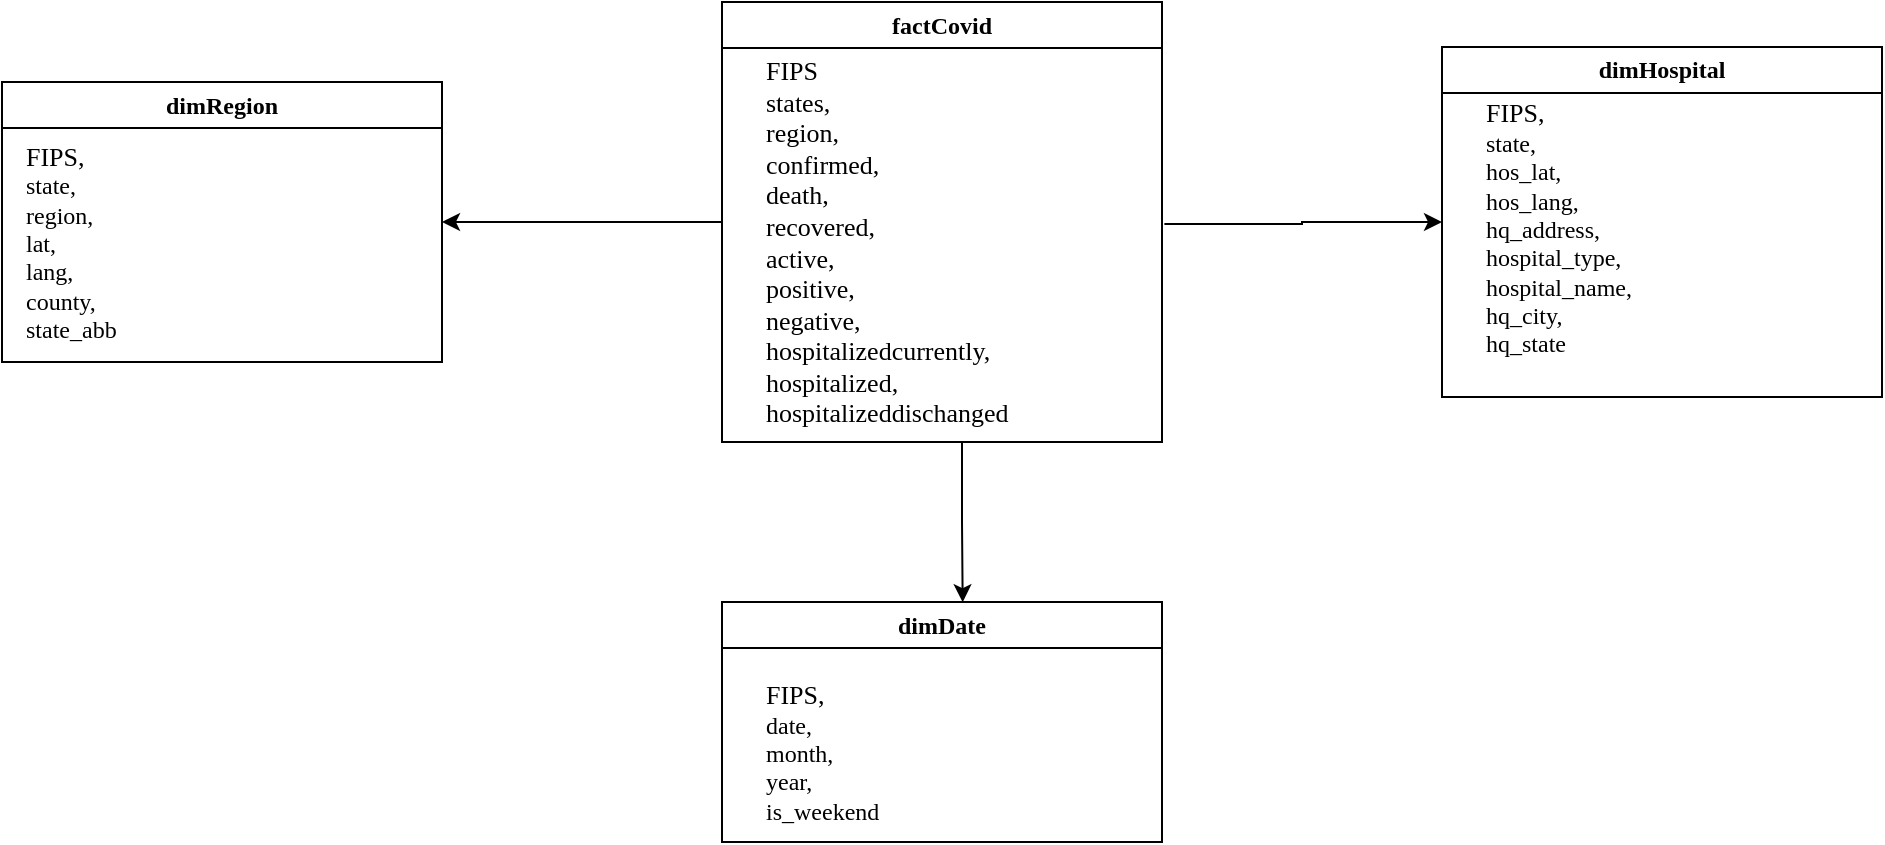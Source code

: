 <mxfile version="21.6.7" type="device">
  <diagram name="Page-1" id="cfpLGJuZ4Yg54ww8kxgt">
    <mxGraphModel dx="1235" dy="666" grid="1" gridSize="10" guides="1" tooltips="1" connect="1" arrows="1" fold="1" page="1" pageScale="1" pageWidth="1169" pageHeight="1654" background="#ffffff" math="0" shadow="0">
      <root>
        <mxCell id="0" />
        <mxCell id="1" parent="0" />
        <mxCell id="HVhnCRtBF8bLDxQhW_DK-13" style="edgeStyle=orthogonalEdgeStyle;rounded=0;orthogonalLoop=1;jettySize=auto;html=1;entryX=1;entryY=0.5;entryDx=0;entryDy=0;fontFamily=Lucida Console;spacingTop=0;" edge="1" parent="1" source="HVhnCRtBF8bLDxQhW_DK-1" target="HVhnCRtBF8bLDxQhW_DK-7">
          <mxGeometry relative="1" as="geometry" />
        </mxCell>
        <mxCell id="HVhnCRtBF8bLDxQhW_DK-1" value="&lt;font&gt;factCovid&lt;/font&gt;" style="swimlane;html=1;fontFamily=Lucida Console;whiteSpace=wrap;spacingTop=0;" vertex="1" parent="1">
          <mxGeometry x="430" y="120" width="220" height="220" as="geometry" />
        </mxCell>
        <mxCell id="HVhnCRtBF8bLDxQhW_DK-3" value="&lt;font style=&quot;font-size: 13px;&quot;&gt;FIPS&lt;br&gt;states,&lt;br&gt;region,&lt;br&gt;confirmed,&lt;br&gt;death,&lt;br&gt;recovered,&lt;br&gt;active,&lt;br&gt;positive,&lt;br&gt;negative,&lt;br&gt;hospitalizedcurrently,&lt;br&gt;hospitalized,&lt;br&gt;hospitalizeddischanged&lt;/font&gt;" style="text;html=1;align=left;verticalAlign=middle;resizable=0;points=[];autosize=1;strokeColor=none;fillColor=none;fontFamily=Lucida Console;spacingTop=0;" vertex="1" parent="HVhnCRtBF8bLDxQhW_DK-1">
          <mxGeometry x="20" y="20" width="200" height="200" as="geometry" />
        </mxCell>
        <mxCell id="HVhnCRtBF8bLDxQhW_DK-5" value="&lt;font&gt;dimHospital&lt;/font&gt;" style="swimlane;html=1;fontFamily=Lucida Console;whiteSpace=wrap;spacingTop=0;" vertex="1" parent="1">
          <mxGeometry x="790" y="142.5" width="220" height="175" as="geometry" />
        </mxCell>
        <mxCell id="HVhnCRtBF8bLDxQhW_DK-6" value="&lt;span style=&quot;font-size: 13px;&quot;&gt;FIPS,&lt;br&gt;&lt;/span&gt;state,&lt;br&gt;hos_lat,&lt;br&gt;hos_lang,&lt;br&gt;hq_address,&lt;br&gt;hospital_type,&lt;br&gt;hospital_name,&lt;br&gt;hq_city,&lt;br&gt;hq_state&lt;br&gt;" style="text;html=1;align=left;verticalAlign=middle;resizable=0;points=[];autosize=1;strokeColor=none;fillColor=none;fontFamily=Lucida Console;spacing=2;spacingTop=0;" vertex="1" parent="HVhnCRtBF8bLDxQhW_DK-5">
          <mxGeometry x="20" y="20" width="120" height="140" as="geometry" />
        </mxCell>
        <mxCell id="HVhnCRtBF8bLDxQhW_DK-7" value="&lt;font&gt;dimRegion&lt;/font&gt;" style="swimlane;html=1;fontFamily=Lucida Console;whiteSpace=wrap;spacingTop=0;" vertex="1" parent="1">
          <mxGeometry x="70" y="160" width="220" height="140" as="geometry" />
        </mxCell>
        <mxCell id="HVhnCRtBF8bLDxQhW_DK-8" value="&lt;span style=&quot;font-size: 13px;&quot;&gt;FIPS,&lt;br&gt;&lt;/span&gt;state,&lt;br&gt;region,&lt;br&gt;lat,&lt;br&gt;lang,&lt;br&gt;county,&lt;br&gt;state_abb" style="text;html=1;align=left;verticalAlign=middle;resizable=0;points=[];autosize=1;strokeColor=none;fillColor=none;fontFamily=Lucida Console;spacingTop=0;" vertex="1" parent="HVhnCRtBF8bLDxQhW_DK-7">
          <mxGeometry x="10" y="25" width="90" height="110" as="geometry" />
        </mxCell>
        <mxCell id="HVhnCRtBF8bLDxQhW_DK-9" value="&lt;font&gt;dimDate&lt;/font&gt;" style="swimlane;html=1;startSize=23;fontFamily=Lucida Console;whiteSpace=wrap;spacingTop=0;" vertex="1" parent="1">
          <mxGeometry x="430" y="420" width="220" height="120" as="geometry" />
        </mxCell>
        <mxCell id="HVhnCRtBF8bLDxQhW_DK-10" value="&lt;span style=&quot;font-size: 13px;&quot;&gt;FIPS,&lt;br&gt;&lt;/span&gt;date,&lt;br&gt;month,&lt;br&gt;year,&lt;br&gt;is_weekend" style="text;html=1;align=left;verticalAlign=middle;resizable=0;points=[];autosize=1;strokeColor=none;fillColor=none;fontFamily=Lucida Console;spacingTop=0;" vertex="1" parent="HVhnCRtBF8bLDxQhW_DK-9">
          <mxGeometry x="20" y="35" width="100" height="80" as="geometry" />
        </mxCell>
        <mxCell id="HVhnCRtBF8bLDxQhW_DK-11" style="edgeStyle=orthogonalEdgeStyle;rounded=0;orthogonalLoop=1;jettySize=auto;html=1;entryX=0;entryY=0.5;entryDx=0;entryDy=0;exitX=1.006;exitY=0.455;exitDx=0;exitDy=0;exitPerimeter=0;fontFamily=Lucida Console;spacingTop=0;" edge="1" parent="1" source="HVhnCRtBF8bLDxQhW_DK-3" target="HVhnCRtBF8bLDxQhW_DK-5">
          <mxGeometry relative="1" as="geometry" />
        </mxCell>
        <mxCell id="HVhnCRtBF8bLDxQhW_DK-15" style="edgeStyle=orthogonalEdgeStyle;rounded=0;orthogonalLoop=1;jettySize=auto;html=1;entryX=0.547;entryY=0.001;entryDx=0;entryDy=0;entryPerimeter=0;fontFamily=Lucida Console;spacingTop=0;" edge="1" parent="1" source="HVhnCRtBF8bLDxQhW_DK-3" target="HVhnCRtBF8bLDxQhW_DK-9">
          <mxGeometry relative="1" as="geometry" />
        </mxCell>
      </root>
    </mxGraphModel>
  </diagram>
</mxfile>
